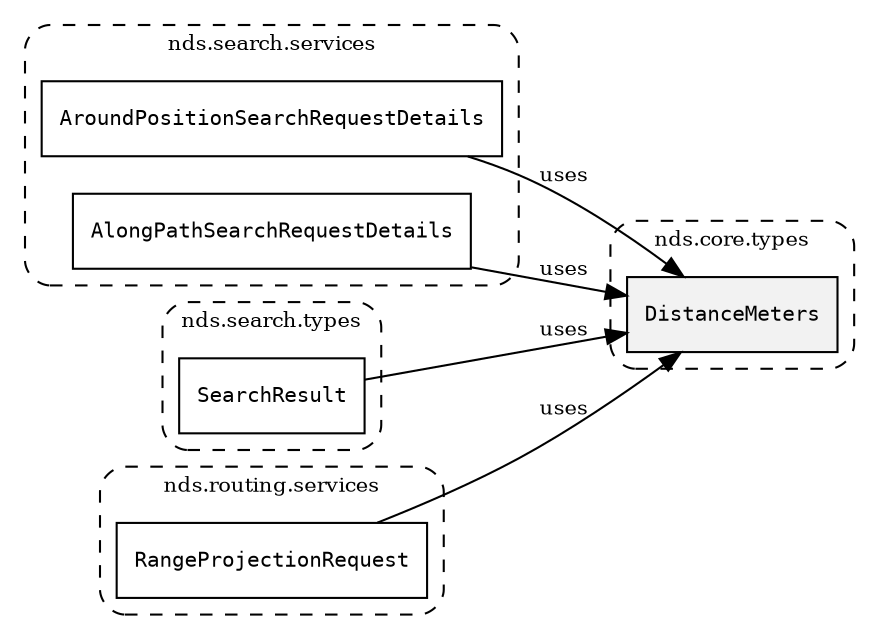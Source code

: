 /**
 * This dot file creates symbol collaboration diagram for DistanceMeters.
 */
digraph ZSERIO
{
    node [shape=box, fontsize=10];
    rankdir="LR";
    fontsize=10;
    tooltip="DistanceMeters collaboration diagram";

    subgraph "cluster_nds.core.types"
    {
        style="dashed, rounded";
        label="nds.core.types";
        tooltip="Package nds.core.types";
        href="../../../content/packages/nds.core.types.html#Package-nds-core-types";
        target="_parent";

        "DistanceMeters" [style="filled", fillcolor="#0000000D", target="_parent", label=<<font face="monospace"><table align="center" border="0" cellspacing="0" cellpadding="0"><tr><td href="../../../content/packages/nds.core.types.html#Subtype-DistanceMeters" title="Subtype defined in nds.core.types">DistanceMeters</td></tr></table></font>>];
    }

    subgraph "cluster_nds.search.services"
    {
        style="dashed, rounded";
        label="nds.search.services";
        tooltip="Package nds.search.services";
        href="../../../content/packages/nds.search.services.html#Package-nds-search-services";
        target="_parent";

        "AroundPositionSearchRequestDetails" [target="_parent", label=<<font face="monospace"><table align="center" border="0" cellspacing="0" cellpadding="0"><tr><td href="../../../content/packages/nds.search.services.html#Structure-AroundPositionSearchRequestDetails" title="Structure defined in nds.search.services">AroundPositionSearchRequestDetails</td></tr></table></font>>];
        "AlongPathSearchRequestDetails" [target="_parent", label=<<font face="monospace"><table align="center" border="0" cellspacing="0" cellpadding="0"><tr><td href="../../../content/packages/nds.search.services.html#Structure-AlongPathSearchRequestDetails" title="Structure defined in nds.search.services">AlongPathSearchRequestDetails</td></tr></table></font>>];
    }

    subgraph "cluster_nds.search.types"
    {
        style="dashed, rounded";
        label="nds.search.types";
        tooltip="Package nds.search.types";
        href="../../../content/packages/nds.search.types.html#Package-nds-search-types";
        target="_parent";

        "SearchResult" [target="_parent", label=<<font face="monospace"><table align="center" border="0" cellspacing="0" cellpadding="0"><tr><td href="../../../content/packages/nds.search.types.html#Structure-SearchResult" title="Structure defined in nds.search.types">SearchResult</td></tr></table></font>>];
    }

    subgraph "cluster_nds.routing.services"
    {
        style="dashed, rounded";
        label="nds.routing.services";
        tooltip="Package nds.routing.services";
        href="../../../content/packages/nds.routing.services.html#Package-nds-routing-services";
        target="_parent";

        "RangeProjectionRequest" [target="_parent", label=<<font face="monospace"><table align="center" border="0" cellspacing="0" cellpadding="0"><tr><td href="../../../content/packages/nds.routing.services.html#Structure-RangeProjectionRequest" title="Structure defined in nds.routing.services">RangeProjectionRequest</td></tr></table></font>>];
    }

    "AroundPositionSearchRequestDetails" -> "DistanceMeters" [label="uses", fontsize=10];
    "AlongPathSearchRequestDetails" -> "DistanceMeters" [label="uses", fontsize=10];
    "SearchResult" -> "DistanceMeters" [label="uses", fontsize=10];
    "RangeProjectionRequest" -> "DistanceMeters" [label="uses", fontsize=10];
}
